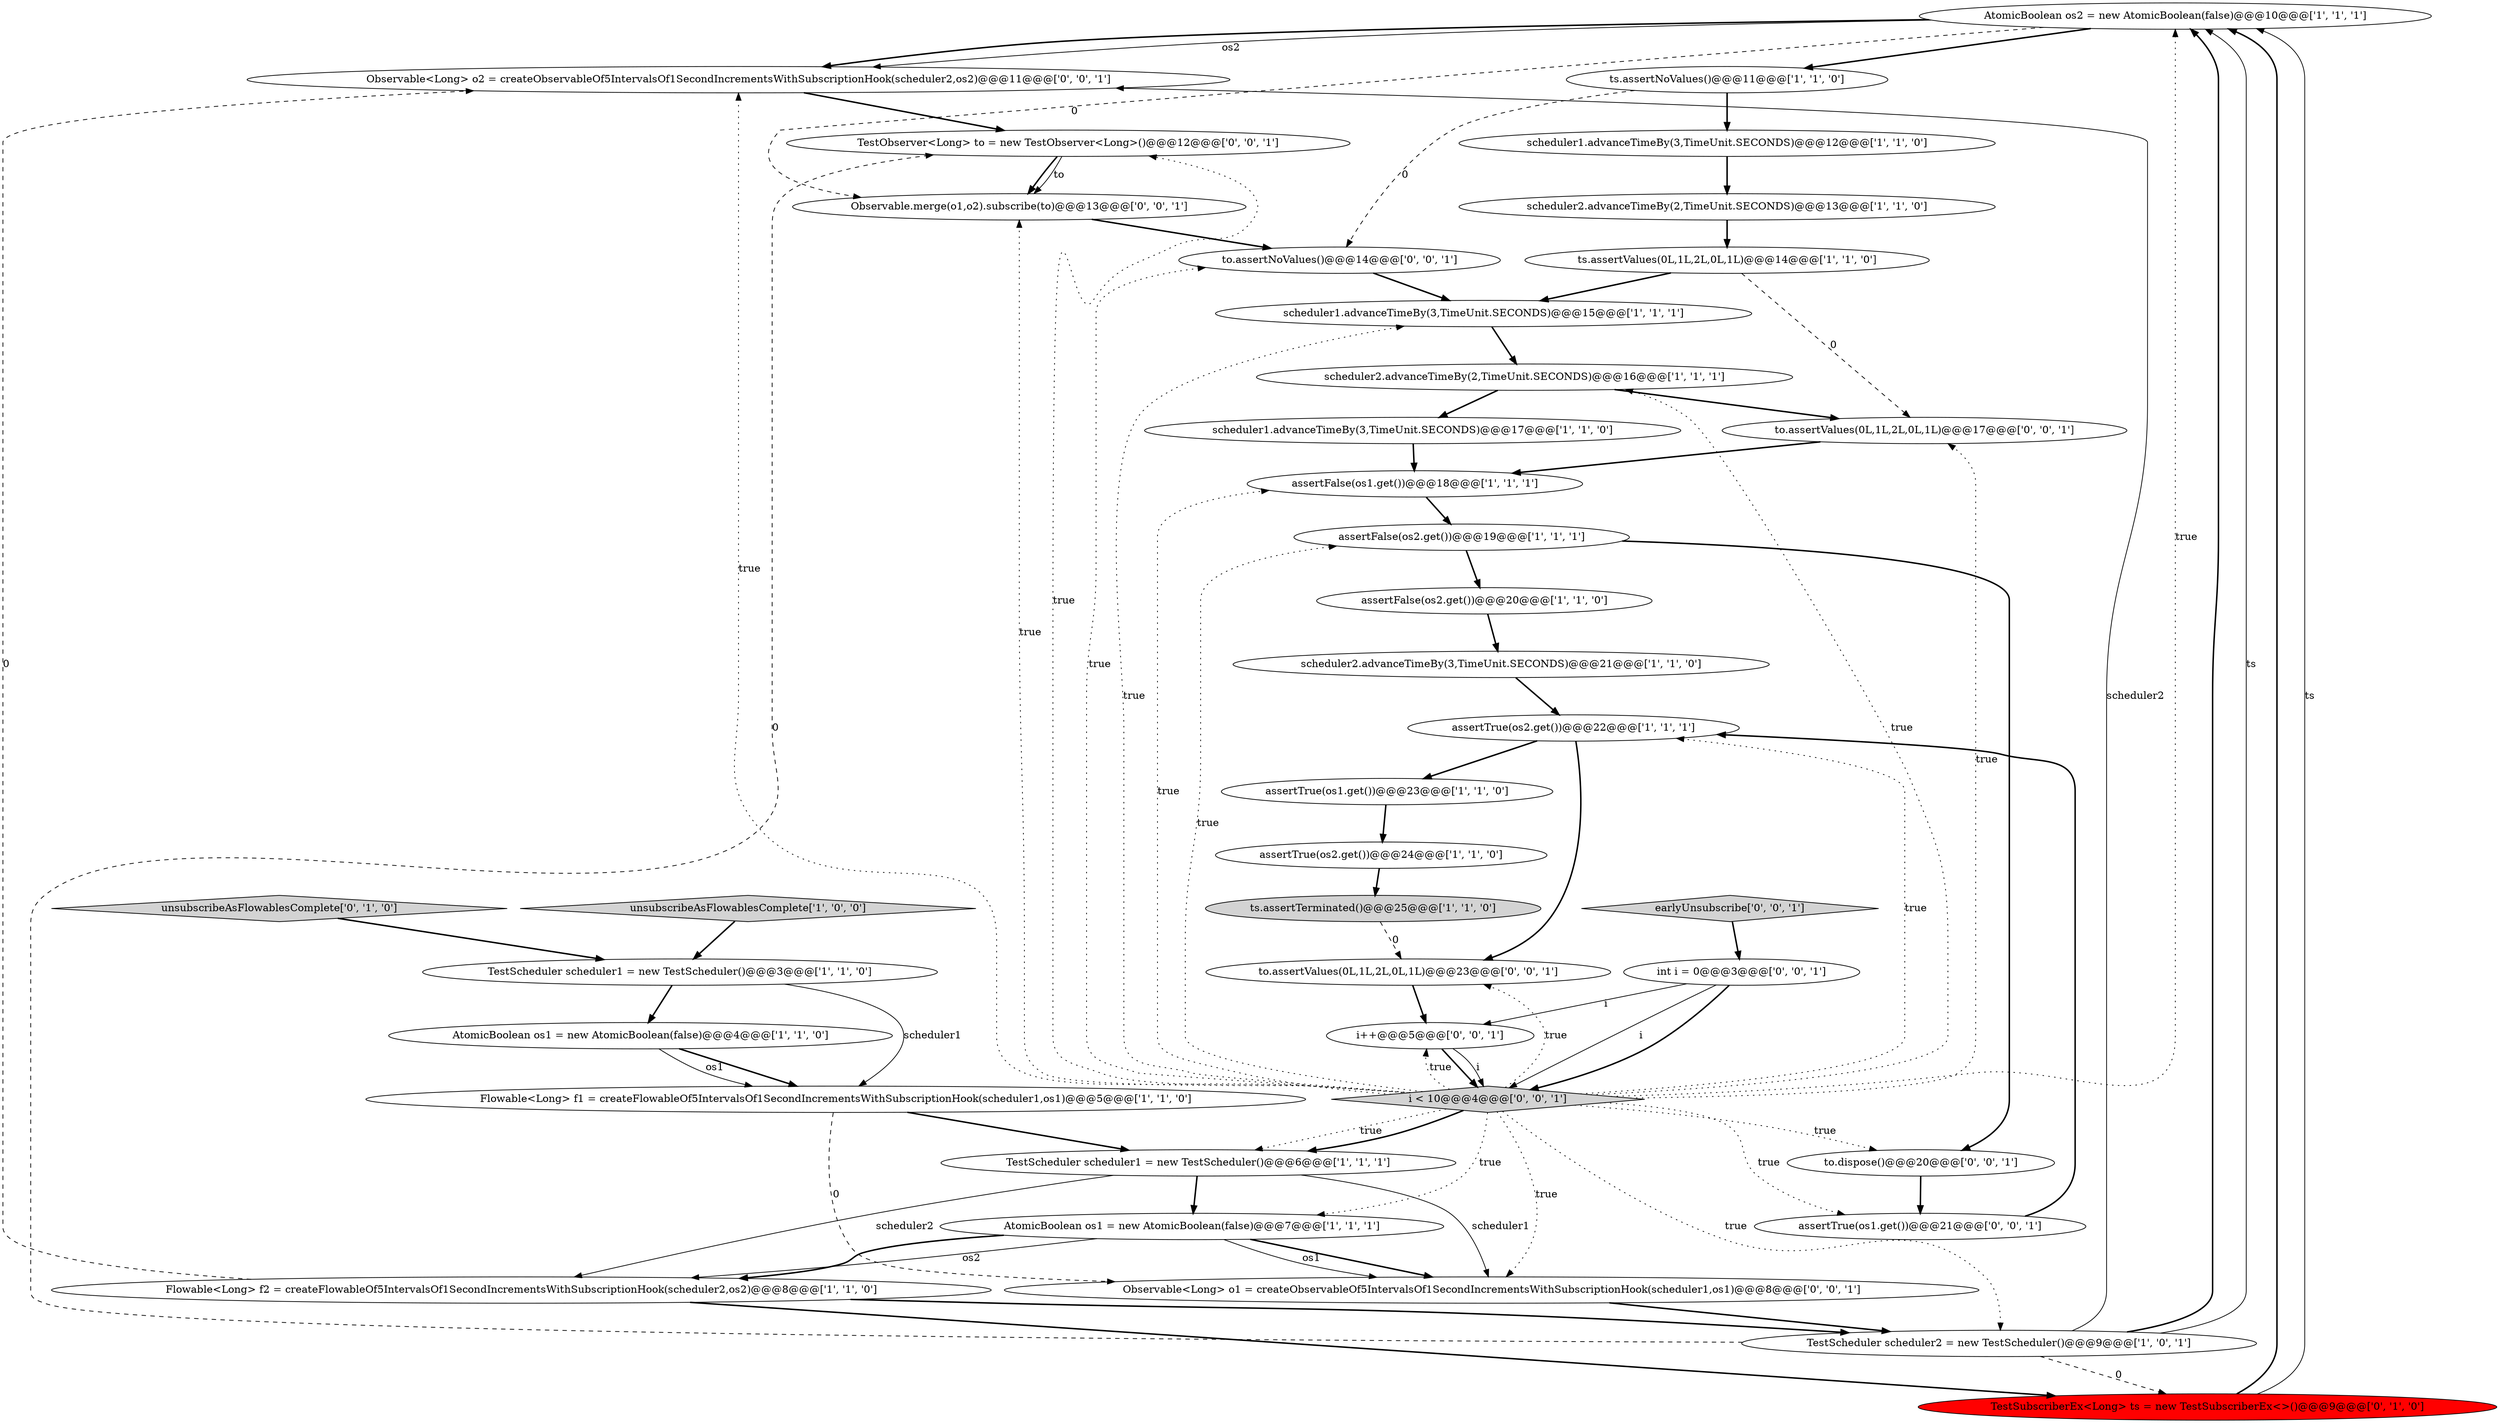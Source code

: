 digraph {
5 [style = filled, label = "AtomicBoolean os2 = new AtomicBoolean(false)@@@10@@@['1', '1', '1']", fillcolor = white, shape = ellipse image = "AAA0AAABBB1BBB"];
27 [style = filled, label = "assertTrue(os1.get())@@@21@@@['0', '0', '1']", fillcolor = white, shape = ellipse image = "AAA0AAABBB3BBB"];
9 [style = filled, label = "assertTrue(os2.get())@@@22@@@['1', '1', '1']", fillcolor = white, shape = ellipse image = "AAA0AAABBB1BBB"];
37 [style = filled, label = "int i = 0@@@3@@@['0', '0', '1']", fillcolor = white, shape = ellipse image = "AAA0AAABBB3BBB"];
24 [style = filled, label = "TestSubscriberEx<Long> ts = new TestSubscriberEx<>()@@@9@@@['0', '1', '0']", fillcolor = red, shape = ellipse image = "AAA1AAABBB2BBB"];
23 [style = filled, label = "TestScheduler scheduler1 = new TestScheduler()@@@6@@@['1', '1', '1']", fillcolor = white, shape = ellipse image = "AAA0AAABBB1BBB"];
20 [style = filled, label = "unsubscribeAsFlowablesComplete['1', '0', '0']", fillcolor = lightgray, shape = diamond image = "AAA0AAABBB1BBB"];
21 [style = filled, label = "scheduler2.advanceTimeBy(2,TimeUnit.SECONDS)@@@16@@@['1', '1', '1']", fillcolor = white, shape = ellipse image = "AAA0AAABBB1BBB"];
34 [style = filled, label = "Observable<Long> o1 = createObservableOf5IntervalsOf1SecondIncrementsWithSubscriptionHook(scheduler1,os1)@@@8@@@['0', '0', '1']", fillcolor = white, shape = ellipse image = "AAA0AAABBB3BBB"];
11 [style = filled, label = "assertFalse(os2.get())@@@20@@@['1', '1', '0']", fillcolor = white, shape = ellipse image = "AAA0AAABBB1BBB"];
3 [style = filled, label = "AtomicBoolean os1 = new AtomicBoolean(false)@@@7@@@['1', '1', '1']", fillcolor = white, shape = ellipse image = "AAA0AAABBB1BBB"];
19 [style = filled, label = "TestScheduler scheduler1 = new TestScheduler()@@@3@@@['1', '1', '0']", fillcolor = white, shape = ellipse image = "AAA0AAABBB1BBB"];
1 [style = filled, label = "TestScheduler scheduler2 = new TestScheduler()@@@9@@@['1', '0', '1']", fillcolor = white, shape = ellipse image = "AAA0AAABBB1BBB"];
2 [style = filled, label = "assertTrue(os2.get())@@@24@@@['1', '1', '0']", fillcolor = white, shape = ellipse image = "AAA0AAABBB1BBB"];
15 [style = filled, label = "AtomicBoolean os1 = new AtomicBoolean(false)@@@4@@@['1', '1', '0']", fillcolor = white, shape = ellipse image = "AAA0AAABBB1BBB"];
38 [style = filled, label = "to.assertValues(0L,1L,2L,0L,1L)@@@17@@@['0', '0', '1']", fillcolor = white, shape = ellipse image = "AAA0AAABBB3BBB"];
7 [style = filled, label = "Flowable<Long> f2 = createFlowableOf5IntervalsOf1SecondIncrementsWithSubscriptionHook(scheduler2,os2)@@@8@@@['1', '1', '0']", fillcolor = white, shape = ellipse image = "AAA0AAABBB1BBB"];
17 [style = filled, label = "ts.assertTerminated()@@@25@@@['1', '1', '0']", fillcolor = lightgray, shape = ellipse image = "AAA0AAABBB1BBB"];
12 [style = filled, label = "scheduler1.advanceTimeBy(3,TimeUnit.SECONDS)@@@15@@@['1', '1', '1']", fillcolor = white, shape = ellipse image = "AAA0AAABBB1BBB"];
0 [style = filled, label = "scheduler1.advanceTimeBy(3,TimeUnit.SECONDS)@@@12@@@['1', '1', '0']", fillcolor = white, shape = ellipse image = "AAA0AAABBB1BBB"];
26 [style = filled, label = "to.assertNoValues()@@@14@@@['0', '0', '1']", fillcolor = white, shape = ellipse image = "AAA0AAABBB3BBB"];
10 [style = filled, label = "Flowable<Long> f1 = createFlowableOf5IntervalsOf1SecondIncrementsWithSubscriptionHook(scheduler1,os1)@@@5@@@['1', '1', '0']", fillcolor = white, shape = ellipse image = "AAA0AAABBB1BBB"];
31 [style = filled, label = "i++@@@5@@@['0', '0', '1']", fillcolor = white, shape = ellipse image = "AAA0AAABBB3BBB"];
25 [style = filled, label = "unsubscribeAsFlowablesComplete['0', '1', '0']", fillcolor = lightgray, shape = diamond image = "AAA0AAABBB2BBB"];
33 [style = filled, label = "Observable<Long> o2 = createObservableOf5IntervalsOf1SecondIncrementsWithSubscriptionHook(scheduler2,os2)@@@11@@@['0', '0', '1']", fillcolor = white, shape = ellipse image = "AAA0AAABBB3BBB"];
14 [style = filled, label = "ts.assertNoValues()@@@11@@@['1', '1', '0']", fillcolor = white, shape = ellipse image = "AAA0AAABBB1BBB"];
22 [style = filled, label = "assertTrue(os1.get())@@@23@@@['1', '1', '0']", fillcolor = white, shape = ellipse image = "AAA0AAABBB1BBB"];
18 [style = filled, label = "scheduler2.advanceTimeBy(2,TimeUnit.SECONDS)@@@13@@@['1', '1', '0']", fillcolor = white, shape = ellipse image = "AAA0AAABBB1BBB"];
6 [style = filled, label = "scheduler1.advanceTimeBy(3,TimeUnit.SECONDS)@@@17@@@['1', '1', '0']", fillcolor = white, shape = ellipse image = "AAA0AAABBB1BBB"];
36 [style = filled, label = "to.dispose()@@@20@@@['0', '0', '1']", fillcolor = white, shape = ellipse image = "AAA0AAABBB3BBB"];
4 [style = filled, label = "assertFalse(os2.get())@@@19@@@['1', '1', '1']", fillcolor = white, shape = ellipse image = "AAA0AAABBB1BBB"];
13 [style = filled, label = "scheduler2.advanceTimeBy(3,TimeUnit.SECONDS)@@@21@@@['1', '1', '0']", fillcolor = white, shape = ellipse image = "AAA0AAABBB1BBB"];
28 [style = filled, label = "earlyUnsubscribe['0', '0', '1']", fillcolor = lightgray, shape = diamond image = "AAA0AAABBB3BBB"];
32 [style = filled, label = "to.assertValues(0L,1L,2L,0L,1L)@@@23@@@['0', '0', '1']", fillcolor = white, shape = ellipse image = "AAA0AAABBB3BBB"];
30 [style = filled, label = "i < 10@@@4@@@['0', '0', '1']", fillcolor = lightgray, shape = diamond image = "AAA0AAABBB3BBB"];
35 [style = filled, label = "Observable.merge(o1,o2).subscribe(to)@@@13@@@['0', '0', '1']", fillcolor = white, shape = ellipse image = "AAA0AAABBB3BBB"];
16 [style = filled, label = "assertFalse(os1.get())@@@18@@@['1', '1', '1']", fillcolor = white, shape = ellipse image = "AAA0AAABBB1BBB"];
29 [style = filled, label = "TestObserver<Long> to = new TestObserver<Long>()@@@12@@@['0', '0', '1']", fillcolor = white, shape = ellipse image = "AAA0AAABBB3BBB"];
8 [style = filled, label = "ts.assertValues(0L,1L,2L,0L,1L)@@@14@@@['1', '1', '0']", fillcolor = white, shape = ellipse image = "AAA0AAABBB1BBB"];
1->5 [style = bold, label=""];
30->5 [style = dotted, label="true"];
15->10 [style = bold, label=""];
10->34 [style = dashed, label="0"];
27->9 [style = bold, label=""];
3->7 [style = solid, label="os2"];
14->26 [style = dashed, label="0"];
21->38 [style = bold, label=""];
3->34 [style = bold, label=""];
26->12 [style = bold, label=""];
5->35 [style = dashed, label="0"];
11->13 [style = bold, label=""];
31->30 [style = bold, label=""];
25->19 [style = bold, label=""];
4->36 [style = bold, label=""];
19->15 [style = bold, label=""];
5->33 [style = solid, label="os2"];
30->33 [style = dotted, label="true"];
28->37 [style = bold, label=""];
7->1 [style = bold, label=""];
5->33 [style = bold, label=""];
12->21 [style = bold, label=""];
9->32 [style = bold, label=""];
30->12 [style = dotted, label="true"];
23->3 [style = bold, label=""];
24->5 [style = bold, label=""];
33->29 [style = bold, label=""];
30->29 [style = dotted, label="true"];
7->24 [style = bold, label=""];
3->7 [style = bold, label=""];
8->38 [style = dashed, label="0"];
1->24 [style = dashed, label="0"];
30->3 [style = dotted, label="true"];
19->10 [style = solid, label="scheduler1"];
30->23 [style = dotted, label="true"];
30->32 [style = dotted, label="true"];
30->9 [style = dotted, label="true"];
37->30 [style = solid, label="i"];
29->35 [style = bold, label=""];
20->19 [style = bold, label=""];
32->31 [style = bold, label=""];
23->7 [style = solid, label="scheduler2"];
9->22 [style = bold, label=""];
2->17 [style = bold, label=""];
22->2 [style = bold, label=""];
37->30 [style = bold, label=""];
38->16 [style = bold, label=""];
1->33 [style = solid, label="scheduler2"];
30->4 [style = dotted, label="true"];
30->34 [style = dotted, label="true"];
30->36 [style = dotted, label="true"];
24->5 [style = solid, label="ts"];
10->23 [style = bold, label=""];
37->31 [style = solid, label="i"];
23->34 [style = solid, label="scheduler1"];
0->18 [style = bold, label=""];
29->35 [style = solid, label="to"];
30->38 [style = dotted, label="true"];
18->8 [style = bold, label=""];
13->9 [style = bold, label=""];
16->4 [style = bold, label=""];
1->5 [style = solid, label="ts"];
35->26 [style = bold, label=""];
8->12 [style = bold, label=""];
30->31 [style = dotted, label="true"];
30->1 [style = dotted, label="true"];
21->6 [style = bold, label=""];
34->1 [style = bold, label=""];
30->27 [style = dotted, label="true"];
30->23 [style = bold, label=""];
1->29 [style = dashed, label="0"];
17->32 [style = dashed, label="0"];
30->26 [style = dotted, label="true"];
5->14 [style = bold, label=""];
30->21 [style = dotted, label="true"];
3->34 [style = solid, label="os1"];
36->27 [style = bold, label=""];
14->0 [style = bold, label=""];
31->30 [style = solid, label="i"];
30->16 [style = dotted, label="true"];
30->35 [style = dotted, label="true"];
6->16 [style = bold, label=""];
7->33 [style = dashed, label="0"];
4->11 [style = bold, label=""];
15->10 [style = solid, label="os1"];
}
